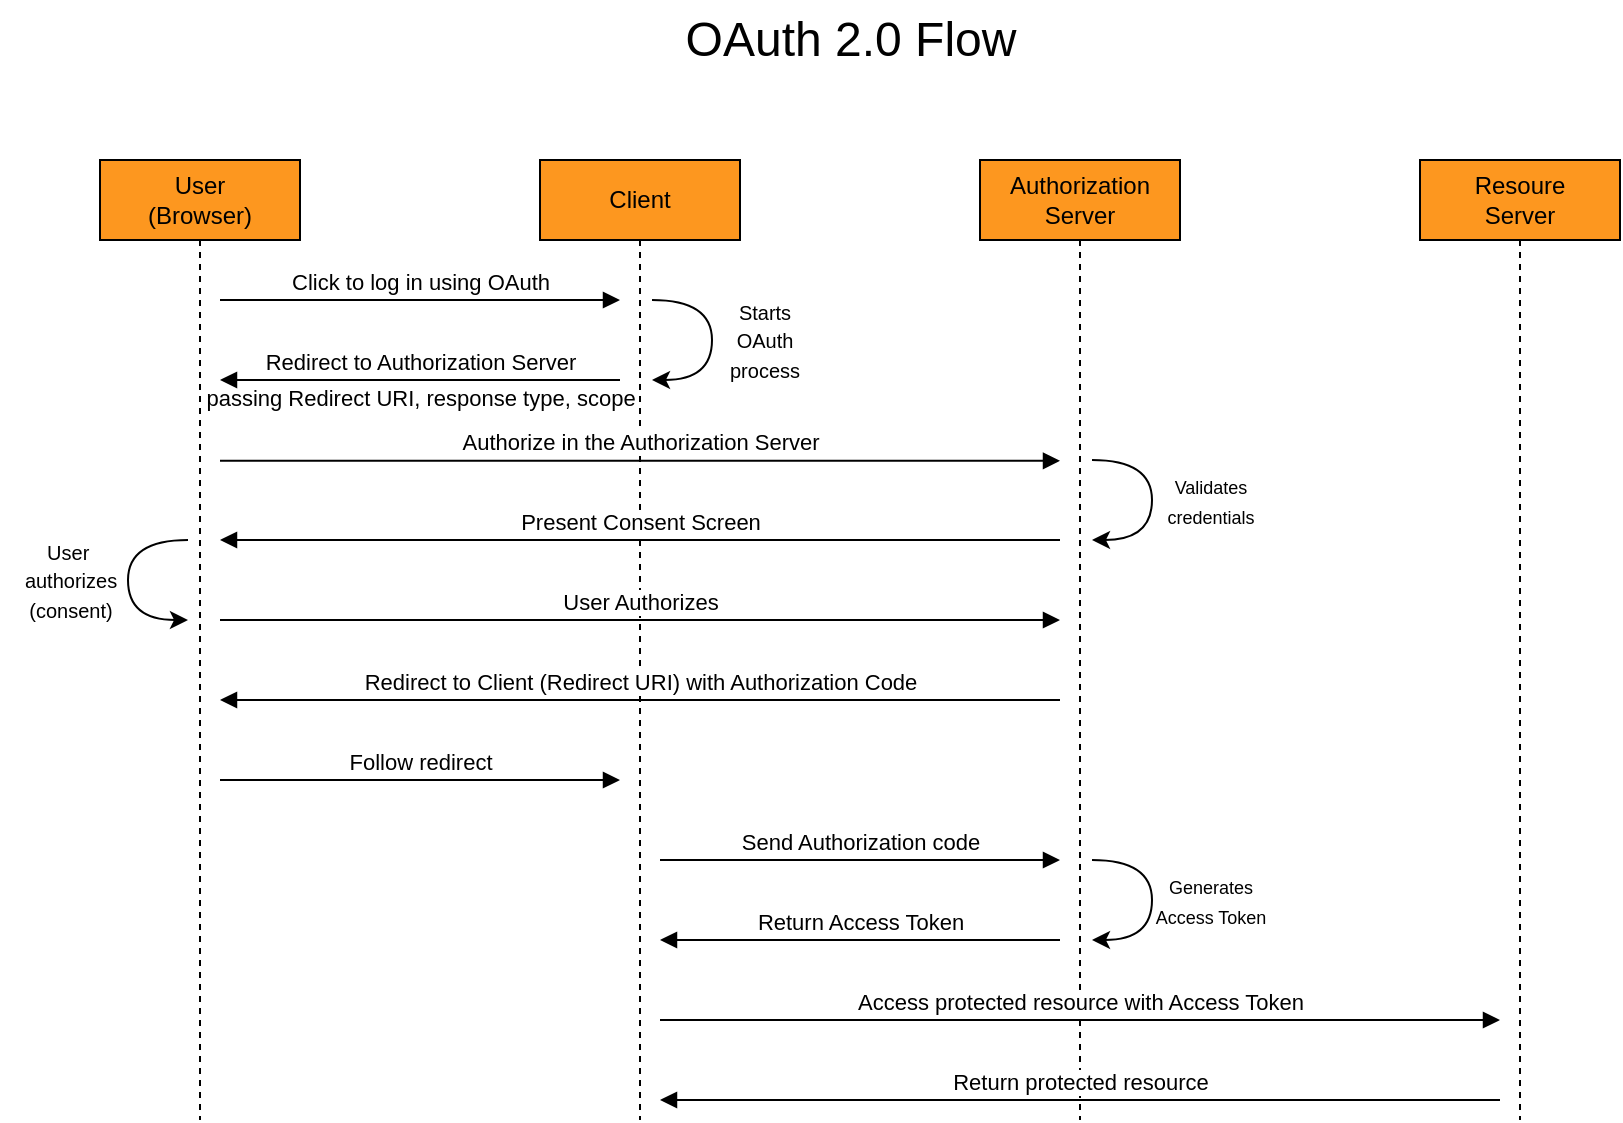 <mxfile version="26.2.9">
  <diagram name="Page-1" id="2YBvvXClWsGukQMizWep">
    <mxGraphModel dx="846" dy="658" grid="1" gridSize="10" guides="1" tooltips="1" connect="1" arrows="1" fold="1" page="1" pageScale="1" pageWidth="850" pageHeight="1100" math="0" shadow="0">
      <root>
        <mxCell id="0" />
        <mxCell id="1" parent="0" />
        <mxCell id="aM9ryv3xv72pqoxQDRHE-1" value="User&lt;div&gt;(Browser)&lt;/div&gt;" style="shape=umlLifeline;perimeter=lifelinePerimeter;whiteSpace=wrap;html=1;container=0;dropTarget=0;collapsible=0;recursiveResize=0;outlineConnect=0;portConstraint=eastwest;newEdgeStyle={&quot;edgeStyle&quot;:&quot;elbowEdgeStyle&quot;,&quot;elbow&quot;:&quot;vertical&quot;,&quot;curved&quot;:0,&quot;rounded&quot;:0};fillColor=#FD971F;" parent="1" vertex="1">
          <mxGeometry x="50" y="120" width="100" height="480" as="geometry" />
        </mxCell>
        <mxCell id="aM9ryv3xv72pqoxQDRHE-5" value="Client" style="shape=umlLifeline;perimeter=lifelinePerimeter;whiteSpace=wrap;html=1;container=0;dropTarget=0;collapsible=0;recursiveResize=0;outlineConnect=0;portConstraint=eastwest;newEdgeStyle={&quot;edgeStyle&quot;:&quot;elbowEdgeStyle&quot;,&quot;elbow&quot;:&quot;vertical&quot;,&quot;curved&quot;:0,&quot;rounded&quot;:0};fillColor=#FD971F;" parent="1" vertex="1">
          <mxGeometry x="270" y="120" width="100" height="480" as="geometry" />
        </mxCell>
        <mxCell id="aM9ryv3xv72pqoxQDRHE-7" value="Click to log in using OAuth" style="html=1;verticalAlign=bottom;endArrow=block;edgeStyle=elbowEdgeStyle;elbow=horizontal;curved=0;rounded=0;" parent="1" edge="1">
          <mxGeometry relative="1" as="geometry">
            <mxPoint x="110" y="190" as="sourcePoint" />
            <Array as="points">
              <mxPoint x="190" y="190" />
            </Array>
            <mxPoint x="310" y="190" as="targetPoint" />
            <mxPoint as="offset" />
          </mxGeometry>
        </mxCell>
        <mxCell id="aM9ryv3xv72pqoxQDRHE-9" value="Redirect to Authorization Server" style="html=1;verticalAlign=bottom;endArrow=block;edgeStyle=elbowEdgeStyle;elbow=vertical;curved=0;rounded=0;" parent="1" edge="1">
          <mxGeometry relative="1" as="geometry">
            <mxPoint x="310" y="230" as="sourcePoint" />
            <Array as="points">
              <mxPoint x="200" y="230" />
            </Array>
            <mxPoint x="110" y="230" as="targetPoint" />
            <mxPoint as="offset" />
          </mxGeometry>
        </mxCell>
        <mxCell id="0rYxcgfipJoAu7dUKTon-1" value="Authorization&lt;div&gt;Server&lt;/div&gt;" style="shape=umlLifeline;perimeter=lifelinePerimeter;whiteSpace=wrap;html=1;container=0;dropTarget=0;collapsible=0;recursiveResize=0;outlineConnect=0;portConstraint=eastwest;newEdgeStyle={&quot;edgeStyle&quot;:&quot;elbowEdgeStyle&quot;,&quot;elbow&quot;:&quot;vertical&quot;,&quot;curved&quot;:0,&quot;rounded&quot;:0};fillColor=#FD971F;" parent="1" vertex="1">
          <mxGeometry x="490" y="120" width="100" height="480" as="geometry" />
        </mxCell>
        <mxCell id="0rYxcgfipJoAu7dUKTon-3" value="Authorize in the Authorization Server" style="html=1;verticalAlign=bottom;endArrow=block;edgeStyle=elbowEdgeStyle;elbow=vertical;curved=0;rounded=0;" parent="1" edge="1">
          <mxGeometry relative="1" as="geometry">
            <mxPoint x="110" y="270.43" as="sourcePoint" />
            <Array as="points">
              <mxPoint x="190" y="270.43" />
            </Array>
            <mxPoint x="530" y="270.43" as="targetPoint" />
          </mxGeometry>
        </mxCell>
        <mxCell id="0rYxcgfipJoAu7dUKTon-5" value="Present Consent Screen" style="html=1;verticalAlign=bottom;endArrow=block;edgeStyle=elbowEdgeStyle;elbow=vertical;curved=0;rounded=0;" parent="1" edge="1">
          <mxGeometry relative="1" as="geometry">
            <mxPoint x="530" y="310" as="sourcePoint" />
            <Array as="points">
              <mxPoint x="420" y="310" />
            </Array>
            <mxPoint x="110" y="310" as="targetPoint" />
            <mxPoint as="offset" />
          </mxGeometry>
        </mxCell>
        <mxCell id="0rYxcgfipJoAu7dUKTon-6" value="&lt;div&gt;&lt;span style=&quot;background-color: transparent; color: light-dark(rgb(0, 0, 0), rgb(255, 255, 255)); font-size: 9px;&quot;&gt;Validates&lt;/span&gt;&lt;/div&gt;&lt;div&gt;&lt;span style=&quot;background-color: transparent; color: light-dark(rgb(0, 0, 0), rgb(255, 255, 255)); font-size: 9px;&quot;&gt;credentials&lt;/span&gt;&lt;/div&gt;" style="text;html=1;align=center;verticalAlign=middle;resizable=0;points=[];autosize=1;strokeColor=none;fillColor=none;" parent="1" vertex="1">
          <mxGeometry x="570" y="270" width="70" height="40" as="geometry" />
        </mxCell>
        <mxCell id="0rYxcgfipJoAu7dUKTon-8" value="Follow redirect" style="html=1;verticalAlign=bottom;endArrow=block;edgeStyle=elbowEdgeStyle;elbow=vertical;curved=0;rounded=0;" parent="1" edge="1">
          <mxGeometry relative="1" as="geometry">
            <mxPoint x="110" y="430" as="sourcePoint" />
            <Array as="points">
              <mxPoint x="190" y="430" />
            </Array>
            <mxPoint x="310" y="430" as="targetPoint" />
            <mxPoint as="offset" />
          </mxGeometry>
        </mxCell>
        <mxCell id="0rYxcgfipJoAu7dUKTon-17" value="" style="endArrow=classic;html=1;rounded=0;edgeStyle=orthogonalEdgeStyle;curved=1;" parent="1" edge="1">
          <mxGeometry width="50" height="50" relative="1" as="geometry">
            <mxPoint x="546.01" y="270" as="sourcePoint" />
            <mxPoint x="546" y="310" as="targetPoint" />
            <Array as="points">
              <mxPoint x="576" y="270" />
              <mxPoint x="576" y="310" />
            </Array>
          </mxGeometry>
        </mxCell>
        <mxCell id="0rYxcgfipJoAu7dUKTon-32" value="" style="endArrow=classic;html=1;rounded=0;edgeStyle=orthogonalEdgeStyle;curved=1;" parent="1" edge="1">
          <mxGeometry width="50" height="50" relative="1" as="geometry">
            <mxPoint x="326.01" y="190" as="sourcePoint" />
            <mxPoint x="326" y="230" as="targetPoint" />
            <Array as="points">
              <mxPoint x="356" y="190" />
              <mxPoint x="356" y="230" />
            </Array>
          </mxGeometry>
        </mxCell>
        <mxCell id="0rYxcgfipJoAu7dUKTon-35" value="&lt;font style=&quot;font-size: 10px;&quot;&gt;Starts&lt;/font&gt;&lt;div&gt;&lt;font style=&quot;font-size: 10px;&quot;&gt;&lt;span style=&quot;background-color: transparent; color: light-dark(rgb(0, 0, 0), rgb(255, 255, 255));&quot;&gt;OAuth&lt;/span&gt;&lt;/font&gt;&lt;/div&gt;&lt;div&gt;&lt;font style=&quot;font-size: 10px;&quot;&gt;&lt;span style=&quot;background-color: transparent; color: light-dark(rgb(0, 0, 0), rgb(255, 255, 255));&quot;&gt;process&lt;/span&gt;&lt;/font&gt;&lt;/div&gt;" style="text;html=1;align=center;verticalAlign=middle;resizable=0;points=[];autosize=1;strokeColor=none;fillColor=none;" parent="1" vertex="1">
          <mxGeometry x="352" y="180" width="60" height="60" as="geometry" />
        </mxCell>
        <mxCell id="0rYxcgfipJoAu7dUKTon-55" value="&lt;font style=&quot;font-size: 24px;&quot;&gt;OAuth 2.0 Flow&lt;/font&gt;" style="text;html=1;align=center;verticalAlign=middle;resizable=0;points=[];autosize=1;strokeColor=none;fillColor=none;" parent="1" vertex="1">
          <mxGeometry x="330" y="40" width="190" height="40" as="geometry" />
        </mxCell>
        <mxCell id="hWa70EAVB2XVJHtlrrot-1" value="Resoure&lt;div&gt;Server&lt;/div&gt;" style="shape=umlLifeline;perimeter=lifelinePerimeter;whiteSpace=wrap;html=1;container=0;dropTarget=0;collapsible=0;recursiveResize=0;outlineConnect=0;portConstraint=eastwest;newEdgeStyle={&quot;edgeStyle&quot;:&quot;elbowEdgeStyle&quot;,&quot;elbow&quot;:&quot;vertical&quot;,&quot;curved&quot;:0,&quot;rounded&quot;:0};fillColor=#FD971F;" parent="1" vertex="1">
          <mxGeometry x="710" y="120" width="100" height="480" as="geometry" />
        </mxCell>
        <mxCell id="hWa70EAVB2XVJHtlrrot-6" value="" style="endArrow=classic;html=1;rounded=0;edgeStyle=orthogonalEdgeStyle;curved=1;" parent="1" edge="1">
          <mxGeometry width="50" height="50" relative="1" as="geometry">
            <mxPoint x="94" y="310" as="sourcePoint" />
            <mxPoint x="93.99" y="350" as="targetPoint" />
            <Array as="points">
              <mxPoint x="64" y="310" />
              <mxPoint x="64" y="350" />
            </Array>
          </mxGeometry>
        </mxCell>
        <mxCell id="hWa70EAVB2XVJHtlrrot-7" value="&lt;div&gt;&lt;font style=&quot;font-size: 10px;&quot;&gt;&lt;span style=&quot;background-color: transparent; color: light-dark(rgb(0, 0, 0), rgb(255, 255, 255));&quot;&gt;&lt;font style=&quot;&quot;&gt;User&amp;nbsp;&lt;/font&gt;&lt;/span&gt;&lt;/font&gt;&lt;/div&gt;&lt;div&gt;&lt;font style=&quot;font-size: 10px;&quot;&gt;&lt;span style=&quot;background-color: transparent; color: light-dark(rgb(0, 0, 0), rgb(255, 255, 255));&quot;&gt;&lt;font style=&quot;&quot;&gt;authorizes&lt;/font&gt;&lt;/span&gt;&lt;/font&gt;&lt;/div&gt;&lt;div&gt;&lt;font style=&quot;font-size: 10px;&quot;&gt;&lt;span style=&quot;background-color: transparent; color: light-dark(rgb(0, 0, 0), rgb(255, 255, 255));&quot;&gt;&lt;font style=&quot;&quot;&gt;(consent)&lt;/font&gt;&lt;/span&gt;&lt;/font&gt;&lt;/div&gt;" style="text;html=1;align=center;verticalAlign=middle;resizable=0;points=[];autosize=1;strokeColor=none;fillColor=none;" parent="1" vertex="1">
          <mxGeometry y="300" width="70" height="60" as="geometry" />
        </mxCell>
        <mxCell id="hWa70EAVB2XVJHtlrrot-8" value="Send Authorization code" style="html=1;verticalAlign=bottom;endArrow=block;edgeStyle=elbowEdgeStyle;elbow=vertical;curved=0;rounded=0;" parent="1" edge="1">
          <mxGeometry relative="1" as="geometry">
            <mxPoint x="330" y="470" as="sourcePoint" />
            <Array as="points">
              <mxPoint x="410" y="470" />
            </Array>
            <mxPoint x="530" y="470" as="targetPoint" />
            <mxPoint as="offset" />
          </mxGeometry>
        </mxCell>
        <mxCell id="hWa70EAVB2XVJHtlrrot-9" value="Return Access Token" style="html=1;verticalAlign=bottom;endArrow=block;edgeStyle=elbowEdgeStyle;elbow=vertical;curved=0;rounded=0;" parent="1" edge="1">
          <mxGeometry relative="1" as="geometry">
            <mxPoint x="530" y="510" as="sourcePoint" />
            <Array as="points">
              <mxPoint x="450" y="510" />
            </Array>
            <mxPoint x="330" y="510" as="targetPoint" />
            <mxPoint as="offset" />
          </mxGeometry>
        </mxCell>
        <mxCell id="hWa70EAVB2XVJHtlrrot-10" value="&lt;div&gt;&lt;span style=&quot;background-color: transparent; color: light-dark(rgb(0, 0, 0), rgb(255, 255, 255)); font-size: 9px;&quot;&gt;Generates&lt;/span&gt;&lt;/div&gt;&lt;div&gt;&lt;span style=&quot;background-color: transparent; color: light-dark(rgb(0, 0, 0), rgb(255, 255, 255)); font-size: 9px;&quot;&gt;Access Token&lt;/span&gt;&lt;/div&gt;" style="text;html=1;align=center;verticalAlign=middle;resizable=0;points=[];autosize=1;strokeColor=none;fillColor=none;" parent="1" vertex="1">
          <mxGeometry x="565" y="470" width="80" height="40" as="geometry" />
        </mxCell>
        <mxCell id="hWa70EAVB2XVJHtlrrot-11" value="" style="endArrow=classic;html=1;rounded=0;edgeStyle=orthogonalEdgeStyle;curved=1;" parent="1" edge="1">
          <mxGeometry width="50" height="50" relative="1" as="geometry">
            <mxPoint x="546.01" y="470" as="sourcePoint" />
            <mxPoint x="546" y="510" as="targetPoint" />
            <Array as="points">
              <mxPoint x="576" y="470" />
              <mxPoint x="576" y="510" />
            </Array>
          </mxGeometry>
        </mxCell>
        <mxCell id="hWa70EAVB2XVJHtlrrot-12" value="Access protected resource with Access Token" style="html=1;verticalAlign=bottom;endArrow=block;edgeStyle=elbowEdgeStyle;elbow=vertical;curved=0;rounded=0;" parent="1" edge="1">
          <mxGeometry relative="1" as="geometry">
            <mxPoint x="330" y="550" as="sourcePoint" />
            <Array as="points">
              <mxPoint x="410" y="550" />
            </Array>
            <mxPoint x="750" y="550" as="targetPoint" />
            <mxPoint as="offset" />
          </mxGeometry>
        </mxCell>
        <mxCell id="hWa70EAVB2XVJHtlrrot-13" value="Return protected resource" style="html=1;verticalAlign=bottom;endArrow=block;edgeStyle=elbowEdgeStyle;elbow=vertical;curved=0;rounded=0;" parent="1" edge="1">
          <mxGeometry x="0.002" relative="1" as="geometry">
            <mxPoint x="750" y="590" as="sourcePoint" />
            <Array as="points">
              <mxPoint x="670" y="590" />
            </Array>
            <mxPoint x="330" y="590" as="targetPoint" />
            <mxPoint as="offset" />
          </mxGeometry>
        </mxCell>
        <mxCell id="hWa70EAVB2XVJHtlrrot-15" value="User Authorizes" style="html=1;verticalAlign=bottom;endArrow=block;edgeStyle=elbowEdgeStyle;elbow=vertical;curved=0;rounded=0;" parent="1" edge="1">
          <mxGeometry relative="1" as="geometry">
            <mxPoint x="110" y="350" as="sourcePoint" />
            <Array as="points">
              <mxPoint x="190" y="350" />
            </Array>
            <mxPoint x="530" y="350" as="targetPoint" />
          </mxGeometry>
        </mxCell>
        <mxCell id="hWa70EAVB2XVJHtlrrot-19" value="Redirect to Client (Redirect URI) with Authorization Code" style="html=1;verticalAlign=bottom;endArrow=block;edgeStyle=elbowEdgeStyle;elbow=vertical;curved=0;rounded=0;" parent="1" edge="1">
          <mxGeometry relative="1" as="geometry">
            <mxPoint x="530" y="390" as="sourcePoint" />
            <Array as="points">
              <mxPoint x="420" y="390" />
            </Array>
            <mxPoint x="110" y="390" as="targetPoint" />
            <mxPoint as="offset" />
          </mxGeometry>
        </mxCell>
        <mxCell id="8Hr_fn08fYADKle4K0jw-2" value="&lt;span style=&quot;font-size: 11px;&quot;&gt;passing Redirect URI, response type, scope&lt;/span&gt;" style="text;html=1;align=center;verticalAlign=middle;resizable=0;points=[];autosize=1;strokeColor=none;fillColor=none;" vertex="1" parent="1">
          <mxGeometry x="90" y="224" width="240" height="30" as="geometry" />
        </mxCell>
      </root>
    </mxGraphModel>
  </diagram>
</mxfile>
